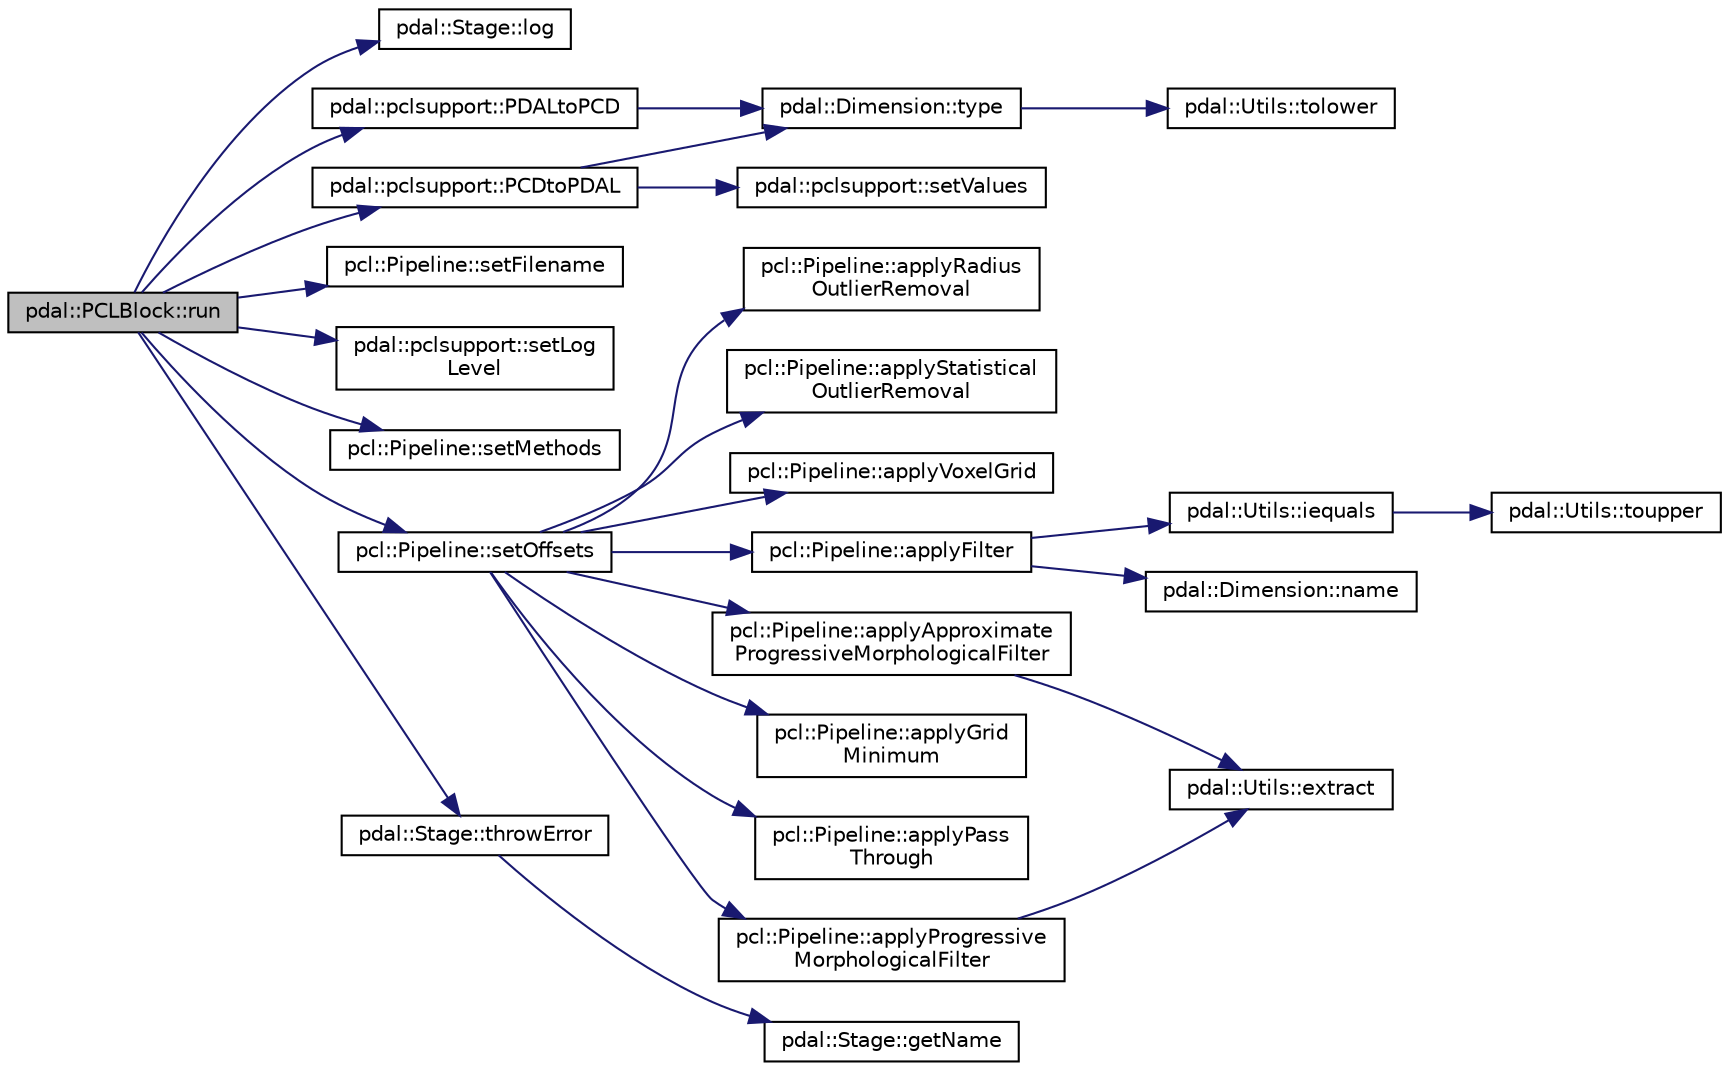 digraph "pdal::PCLBlock::run"
{
  edge [fontname="Helvetica",fontsize="10",labelfontname="Helvetica",labelfontsize="10"];
  node [fontname="Helvetica",fontsize="10",shape=record];
  rankdir="LR";
  Node1 [label="pdal::PCLBlock::run",height=0.2,width=0.4,color="black", fillcolor="grey75", style="filled", fontcolor="black"];
  Node1 -> Node2 [color="midnightblue",fontsize="10",style="solid",fontname="Helvetica"];
  Node2 [label="pdal::Stage::log",height=0.2,width=0.4,color="black", fillcolor="white", style="filled",URL="$classpdal_1_1Stage.html#ae8c29817e14d7cda53fdcbb23102d872"];
  Node1 -> Node3 [color="midnightblue",fontsize="10",style="solid",fontname="Helvetica"];
  Node3 [label="pdal::pclsupport::PCDtoPDAL",height=0.2,width=0.4,color="black", fillcolor="white", style="filled",URL="$namespacepdal_1_1pclsupport.html#a6b2c6f96f8219e030d2ec6c9c1ec2697",tooltip="Convert PCD point cloud to PDAL. "];
  Node3 -> Node4 [color="midnightblue",fontsize="10",style="solid",fontname="Helvetica"];
  Node4 [label="pdal::Dimension::type",height=0.2,width=0.4,color="black", fillcolor="white", style="filled",URL="$namespacepdal_1_1Dimension.html#a880d689fed54aa3ded6f88c9e058c5d2"];
  Node4 -> Node5 [color="midnightblue",fontsize="10",style="solid",fontname="Helvetica"];
  Node5 [label="pdal::Utils::tolower",height=0.2,width=0.4,color="black", fillcolor="white", style="filled",URL="$namespacepdal_1_1Utils.html#a5268937cf695835e55392f752dc02cb2"];
  Node3 -> Node6 [color="midnightblue",fontsize="10",style="solid",fontname="Helvetica"];
  Node6 [label="pdal::pclsupport::setValues",height=0.2,width=0.4,color="black", fillcolor="white", style="filled",URL="$namespacepdal_1_1pclsupport.html#ac4d3dbaf6ee1d662afe052d54b18a285"];
  Node1 -> Node7 [color="midnightblue",fontsize="10",style="solid",fontname="Helvetica"];
  Node7 [label="pdal::pclsupport::PDALtoPCD",height=0.2,width=0.4,color="black", fillcolor="white", style="filled",URL="$namespacepdal_1_1pclsupport.html#ade7f04ae01cc02b8a30eb4beb48f9d75",tooltip="Convert PDAL point cloud to PCD. "];
  Node7 -> Node4 [color="midnightblue",fontsize="10",style="solid",fontname="Helvetica"];
  Node1 -> Node8 [color="midnightblue",fontsize="10",style="solid",fontname="Helvetica"];
  Node8 [label="pcl::Pipeline::setFilename",height=0.2,width=0.4,color="black", fillcolor="white", style="filled",URL="$classpcl_1_1Pipeline.html#a3ae6e768ea412d1b1bc07973cf76af2c",tooltip="Provide the name of the JSON file describing the PCL pipeline. "];
  Node1 -> Node9 [color="midnightblue",fontsize="10",style="solid",fontname="Helvetica"];
  Node9 [label="pdal::pclsupport::setLog\lLevel",height=0.2,width=0.4,color="black", fillcolor="white", style="filled",URL="$namespacepdal_1_1pclsupport.html#a039ae3953bfd61cab329479309c3c8ed"];
  Node1 -> Node10 [color="midnightblue",fontsize="10",style="solid",fontname="Helvetica"];
  Node10 [label="pcl::Pipeline::setMethods",height=0.2,width=0.4,color="black", fillcolor="white", style="filled",URL="$classpcl_1_1Pipeline.html#aef46b9e4ed569dcfdb22900ded0582c6",tooltip="Provide the PCL pipeline as a JSON string. "];
  Node1 -> Node11 [color="midnightblue",fontsize="10",style="solid",fontname="Helvetica"];
  Node11 [label="pcl::Pipeline::setOffsets",height=0.2,width=0.4,color="black", fillcolor="white", style="filled",URL="$classpcl_1_1Pipeline.html#ac551c7115843815ea93549c9d174a44e",tooltip="Set the offsets to the data in the x, y, and z dimension. "];
  Node11 -> Node12 [color="midnightblue",fontsize="10",style="solid",fontname="Helvetica"];
  Node12 [label="pcl::Pipeline::applyApproximate\lProgressiveMorphologicalFilter",height=0.2,width=0.4,color="black", fillcolor="white", style="filled",URL="$classpcl_1_1Pipeline.html#ae1fe21ede1ce01269195a26023e2e03b",tooltip="Apply approximate progressive morphological filter to input cloud, using parameters specified in prop..."];
  Node12 -> Node13 [color="midnightblue",fontsize="10",style="solid",fontname="Helvetica"];
  Node13 [label="pdal::Utils::extract",height=0.2,width=0.4,color="black", fillcolor="white", style="filled",URL="$namespacepdal_1_1Utils.html#acae5a19cd66121b77e2599daec48413d"];
  Node11 -> Node14 [color="midnightblue",fontsize="10",style="solid",fontname="Helvetica"];
  Node14 [label="pcl::Pipeline::applyFilter",height=0.2,width=0.4,color="black", fillcolor="white", style="filled",URL="$classpcl_1_1Pipeline.html#a1c09f8d4aaf4c85c7ea4d1f76ef507ac",tooltip="Filtered results are stored in a separate point cloud. "];
  Node14 -> Node15 [color="midnightblue",fontsize="10",style="solid",fontname="Helvetica"];
  Node15 [label="pdal::Utils::iequals",height=0.2,width=0.4,color="black", fillcolor="white", style="filled",URL="$namespacepdal_1_1Utils.html#acb34cb790a22dbce1a05582ba4917566"];
  Node15 -> Node16 [color="midnightblue",fontsize="10",style="solid",fontname="Helvetica"];
  Node16 [label="pdal::Utils::toupper",height=0.2,width=0.4,color="black", fillcolor="white", style="filled",URL="$namespacepdal_1_1Utils.html#a28e3e2faff94b20f9908e77bc54ed983"];
  Node14 -> Node17 [color="midnightblue",fontsize="10",style="solid",fontname="Helvetica"];
  Node17 [label="pdal::Dimension::name",height=0.2,width=0.4,color="black", fillcolor="white", style="filled",URL="$namespacepdal_1_1Dimension.html#af3176b0b7e6b4be000317846cf7c2718"];
  Node11 -> Node18 [color="midnightblue",fontsize="10",style="solid",fontname="Helvetica"];
  Node18 [label="pcl::Pipeline::applyGrid\lMinimum",height=0.2,width=0.4,color="black", fillcolor="white", style="filled",URL="$classpcl_1_1Pipeline.html#a89499acb13da1604acb8cbc6a4be4378",tooltip="Apply grid minimum filter to input cloud, using parameters specified in property tree. "];
  Node11 -> Node19 [color="midnightblue",fontsize="10",style="solid",fontname="Helvetica"];
  Node19 [label="pcl::Pipeline::applyPass\lThrough",height=0.2,width=0.4,color="black", fillcolor="white", style="filled",URL="$classpcl_1_1Pipeline.html#ad82ff03b7cc386b44bca0483a8d4620b",tooltip="Apply passthrough filter to input cloud, using parameters specified in property tree. "];
  Node11 -> Node20 [color="midnightblue",fontsize="10",style="solid",fontname="Helvetica"];
  Node20 [label="pcl::Pipeline::applyProgressive\lMorphologicalFilter",height=0.2,width=0.4,color="black", fillcolor="white", style="filled",URL="$classpcl_1_1Pipeline.html#aa9d2bd655bbb8a0c657bcb0906cd430b",tooltip="Apply progressive morphological filter to input cloud, using parameters specified in property tree..."];
  Node20 -> Node13 [color="midnightblue",fontsize="10",style="solid",fontname="Helvetica"];
  Node11 -> Node21 [color="midnightblue",fontsize="10",style="solid",fontname="Helvetica"];
  Node21 [label="pcl::Pipeline::applyRadius\lOutlierRemoval",height=0.2,width=0.4,color="black", fillcolor="white", style="filled",URL="$classpcl_1_1Pipeline.html#a337f5d488a9a1c747a0fa547f30bcef4",tooltip="Apply radius outlier removal filter to input cloud, using parameters specified in property tree..."];
  Node11 -> Node22 [color="midnightblue",fontsize="10",style="solid",fontname="Helvetica"];
  Node22 [label="pcl::Pipeline::applyStatistical\lOutlierRemoval",height=0.2,width=0.4,color="black", fillcolor="white", style="filled",URL="$classpcl_1_1Pipeline.html#a40ae698fd9b608aaf5955030ce93871d",tooltip="Apply statistical outlier removal filter to input cloud, using parameters specified in property tree..."];
  Node11 -> Node23 [color="midnightblue",fontsize="10",style="solid",fontname="Helvetica"];
  Node23 [label="pcl::Pipeline::applyVoxelGrid",height=0.2,width=0.4,color="black", fillcolor="white", style="filled",URL="$classpcl_1_1Pipeline.html#ad3b0ce0cd1c161d53bcd2d4f9c4e5ef8",tooltip="Apply voxel grid filter to input cloud, using parameters specified in property tree. "];
  Node1 -> Node24 [color="midnightblue",fontsize="10",style="solid",fontname="Helvetica"];
  Node24 [label="pdal::Stage::throwError",height=0.2,width=0.4,color="black", fillcolor="white", style="filled",URL="$classpdal_1_1Stage.html#abdbd1176da12dfd882d931a43290797f"];
  Node24 -> Node25 [color="midnightblue",fontsize="10",style="solid",fontname="Helvetica"];
  Node25 [label="pdal::Stage::getName",height=0.2,width=0.4,color="black", fillcolor="white", style="filled",URL="$classpdal_1_1Stage.html#a6c81d6fbbac17ebe4cd63806916cc750"];
}
